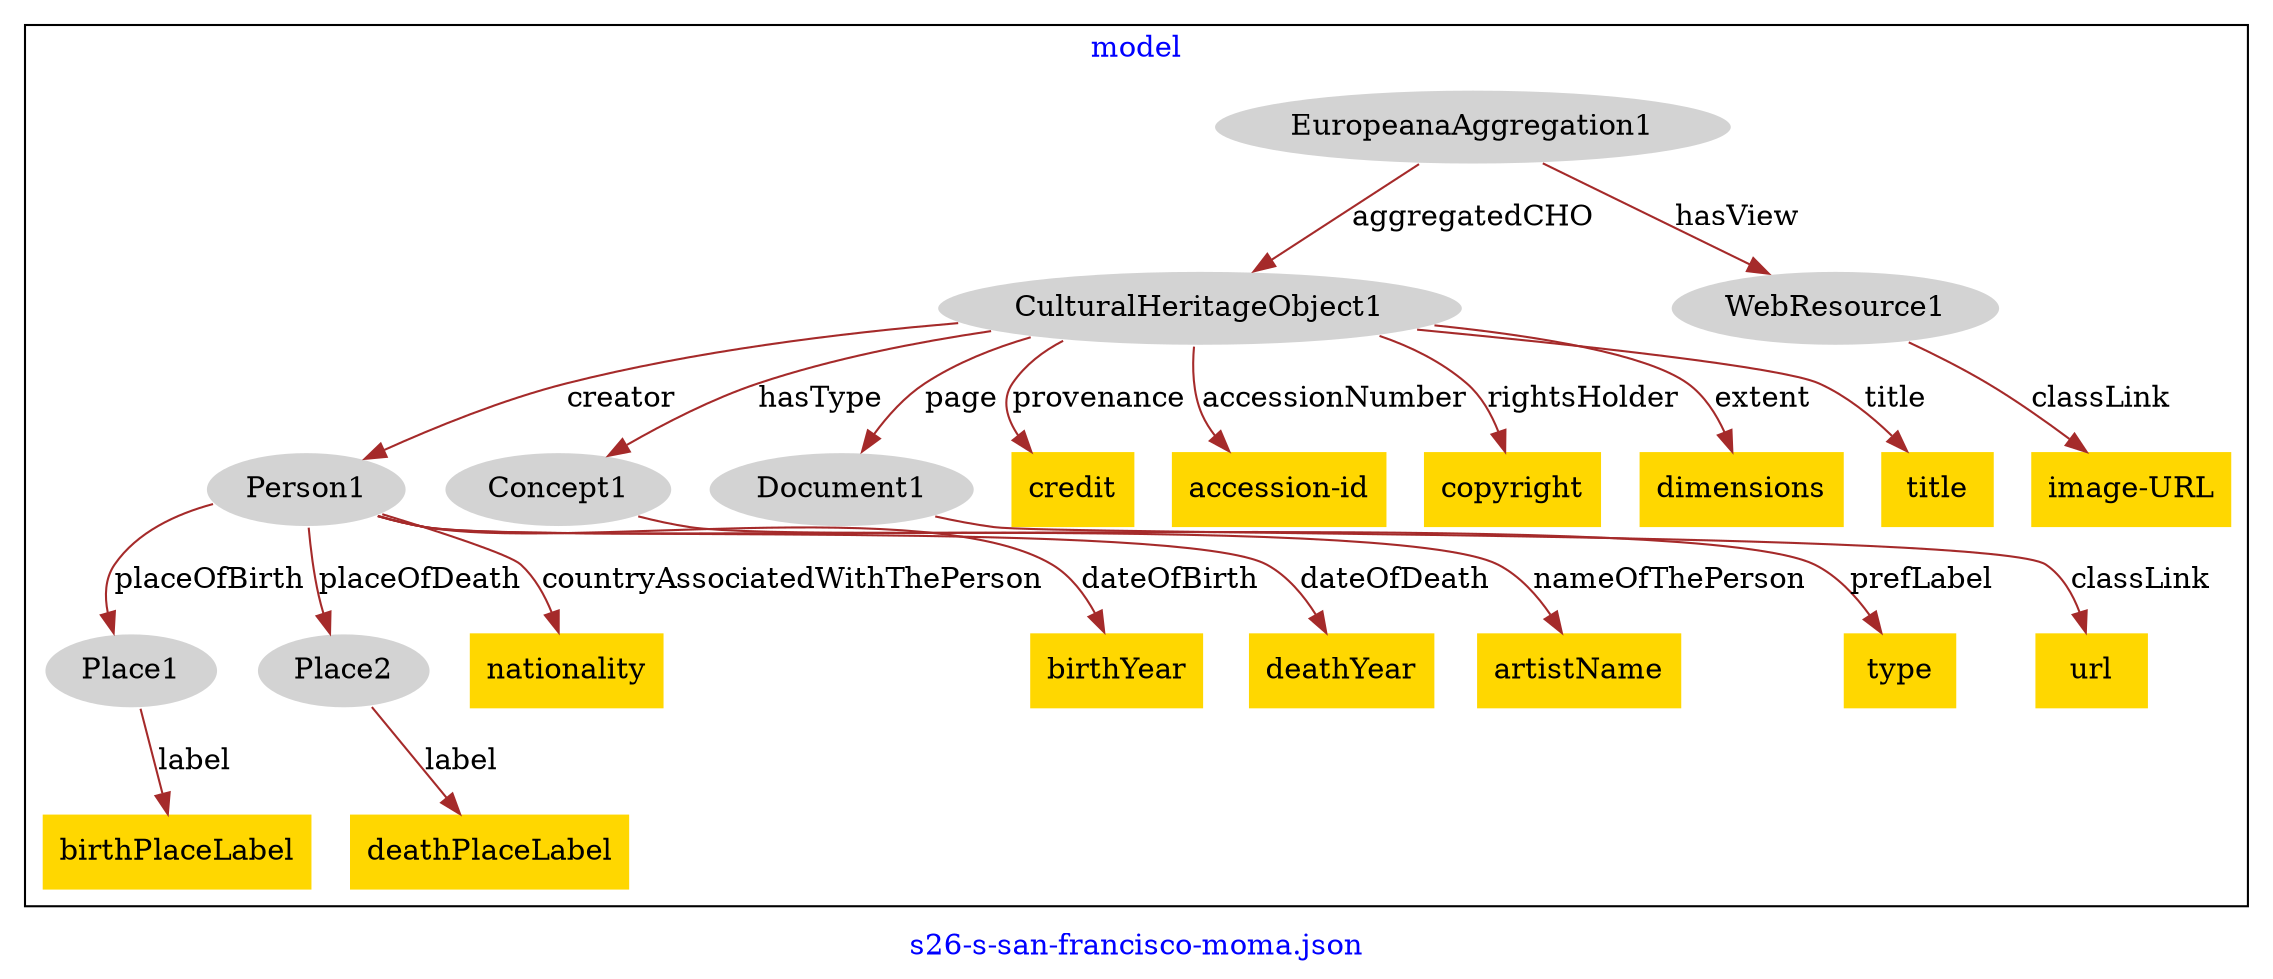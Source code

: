 digraph n0 {
fontcolor="blue"
remincross="true"
label="s26-s-san-francisco-moma.json"
subgraph cluster {
label="model"
n2[style="filled",color="white",fillcolor="lightgray",label="CulturalHeritageObject1"];
n3[style="filled",color="white",fillcolor="lightgray",label="Person1"];
n4[style="filled",color="white",fillcolor="lightgray",label="Concept1"];
n5[style="filled",color="white",fillcolor="lightgray",label="Document1"];
n6[style="filled",color="white",fillcolor="lightgray",label="Place1"];
n7[style="filled",color="white",fillcolor="lightgray",label="Place2"];
n8[style="filled",color="white",fillcolor="lightgray",label="EuropeanaAggregation1"];
n9[style="filled",color="white",fillcolor="lightgray",label="WebResource1"];
n10[shape="plaintext",style="filled",fillcolor="gold",label="deathPlaceLabel"];
n11[shape="plaintext",style="filled",fillcolor="gold",label="nationality"];
n12[shape="plaintext",style="filled",fillcolor="gold",label="image-URL"];
n13[shape="plaintext",style="filled",fillcolor="gold",label="credit"];
n14[shape="plaintext",style="filled",fillcolor="gold",label="accession-id"];
n15[shape="plaintext",style="filled",fillcolor="gold",label="copyright"];
n16[shape="plaintext",style="filled",fillcolor="gold",label="dimensions"];
n17[shape="plaintext",style="filled",fillcolor="gold",label="type"];
n18[shape="plaintext",style="filled",fillcolor="gold",label="birthYear"];
n19[shape="plaintext",style="filled",fillcolor="gold",label="deathYear"];
n20[shape="plaintext",style="filled",fillcolor="gold",label="url"];
n21[shape="plaintext",style="filled",fillcolor="gold",label="artistName"];
n22[shape="plaintext",style="filled",fillcolor="gold",label="title"];
n23[shape="plaintext",style="filled",fillcolor="gold",label="birthPlaceLabel"];
}
n2 -> n3[color="brown",fontcolor="black",label="creator"]
n2 -> n4[color="brown",fontcolor="black",label="hasType"]
n2 -> n5[color="brown",fontcolor="black",label="page"]
n3 -> n6[color="brown",fontcolor="black",label="placeOfBirth"]
n3 -> n7[color="brown",fontcolor="black",label="placeOfDeath"]
n8 -> n2[color="brown",fontcolor="black",label="aggregatedCHO"]
n8 -> n9[color="brown",fontcolor="black",label="hasView"]
n7 -> n10[color="brown",fontcolor="black",label="label"]
n3 -> n11[color="brown",fontcolor="black",label="countryAssociatedWithThePerson"]
n9 -> n12[color="brown",fontcolor="black",label="classLink"]
n2 -> n13[color="brown",fontcolor="black",label="provenance"]
n2 -> n14[color="brown",fontcolor="black",label="accessionNumber"]
n2 -> n15[color="brown",fontcolor="black",label="rightsHolder"]
n2 -> n16[color="brown",fontcolor="black",label="extent"]
n4 -> n17[color="brown",fontcolor="black",label="prefLabel"]
n3 -> n18[color="brown",fontcolor="black",label="dateOfBirth"]
n3 -> n19[color="brown",fontcolor="black",label="dateOfDeath"]
n5 -> n20[color="brown",fontcolor="black",label="classLink"]
n3 -> n21[color="brown",fontcolor="black",label="nameOfThePerson"]
n2 -> n22[color="brown",fontcolor="black",label="title"]
n6 -> n23[color="brown",fontcolor="black",label="label"]
}
